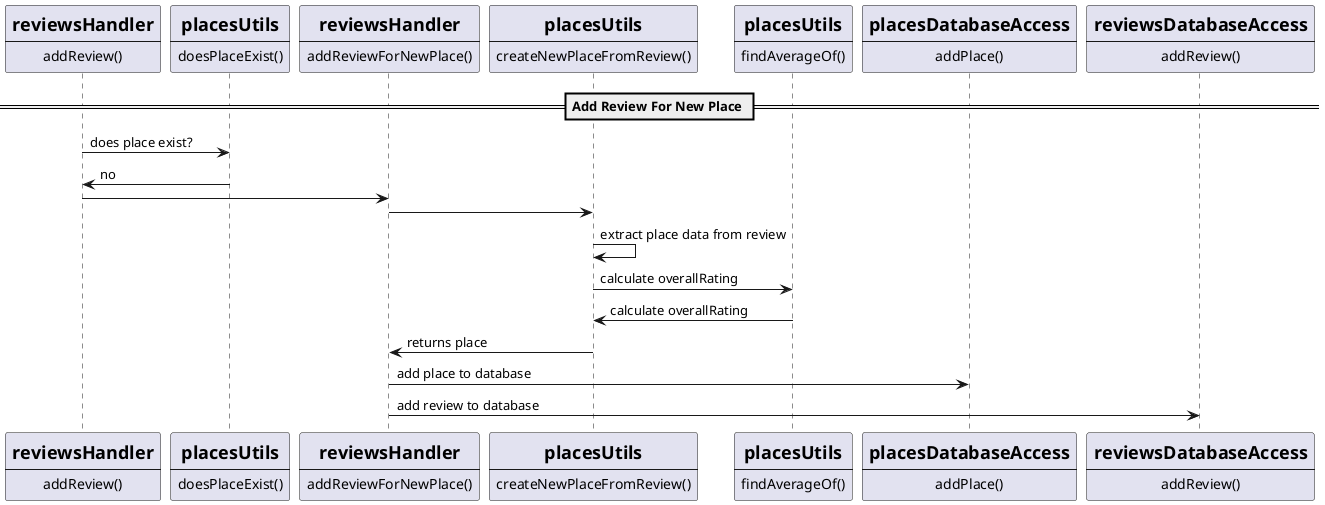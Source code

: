 @startuml Add Review

participant addReview [
    =reviewsHandler
    ----
    addReview()
]

participant doesPlaceExist [
    =placesUtils
    ----
    doesPlaceExist()
]

participant addReviewForNewPlace [
    =reviewsHandler
    ----
    addReviewForNewPlace()
]

participant createNewPlaceFromReview [
    =placesUtils
    ----
    createNewPlaceFromReview()
]

participant findAverageOf [
    =placesUtils
    ----
    findAverageOf()
]

participant addPlace [
    =placesDatabaseAccess
    ----
    addPlace()
]

participant addReviewToDatabase [
    =reviewsDatabaseAccess
    ----
    addReview()
]

== Add Review For New Place ==
addReview -> doesPlaceExist: does place exist?
doesPlaceExist -> addReview: no
addReview -> addReviewForNewPlace
addReviewForNewPlace -> createNewPlaceFromReview
createNewPlaceFromReview -> createNewPlaceFromReview: extract place data from review
createNewPlaceFromReview -> findAverageOf: calculate overallRating
findAverageOf -> createNewPlaceFromReview : calculate overallRating
createNewPlaceFromReview -> addReviewForNewPlace: returns place
addReviewForNewPlace -> addPlace: add place to database
addReviewForNewPlace -> addReviewToDatabase: add review to database